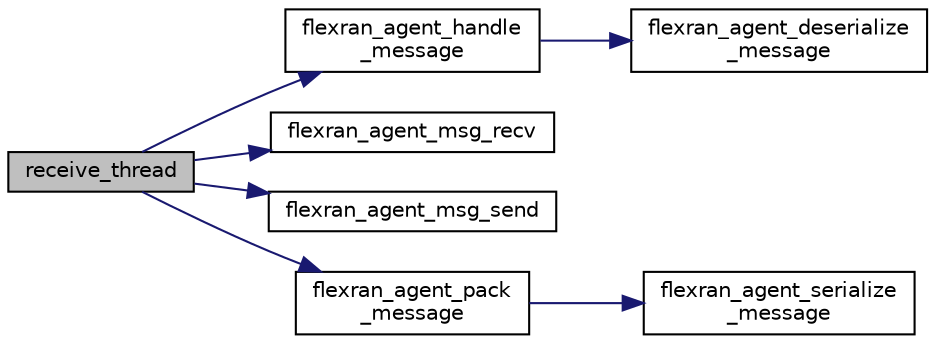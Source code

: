 digraph "receive_thread"
{
 // LATEX_PDF_SIZE
  edge [fontname="Helvetica",fontsize="10",labelfontname="Helvetica",labelfontsize="10"];
  node [fontname="Helvetica",fontsize="10",shape=record];
  rankdir="LR";
  Node1 [label="receive_thread",height=0.2,width=0.4,color="black", fillcolor="grey75", style="filled", fontcolor="black",tooltip=" "];
  Node1 -> Node2 [color="midnightblue",fontsize="10",style="solid",fontname="Helvetica"];
  Node2 [label="flexran_agent_handle\l_message",height=0.2,width=0.4,color="black", fillcolor="white", style="filled",URL="$flexran__agent__common_8h.html#a19889f320210160d9fd5633f3eb01ec7",tooltip=" "];
  Node2 -> Node3 [color="midnightblue",fontsize="10",style="solid",fontname="Helvetica"];
  Node3 [label="flexran_agent_deserialize\l_message",height=0.2,width=0.4,color="black", fillcolor="white", style="filled",URL="$flexran__agent__common_8c.html#adf2cd571052390351ad8f6550fcb4710",tooltip=" "];
  Node1 -> Node4 [color="midnightblue",fontsize="10",style="solid",fontname="Helvetica"];
  Node4 [label="flexran_agent_msg_recv",height=0.2,width=0.4,color="black", fillcolor="white", style="filled",URL="$flexran__agent__net__comm_8c.html#a6b612b2eed73bf441b697580c478a40e",tooltip=" "];
  Node1 -> Node5 [color="midnightblue",fontsize="10",style="solid",fontname="Helvetica"];
  Node5 [label="flexran_agent_msg_send",height=0.2,width=0.4,color="black", fillcolor="white", style="filled",URL="$flexran__agent__net__comm_8c.html#a8ff147d857d901b31bc6147e90eb3b81",tooltip=" "];
  Node1 -> Node6 [color="midnightblue",fontsize="10",style="solid",fontname="Helvetica"];
  Node6 [label="flexran_agent_pack\l_message",height=0.2,width=0.4,color="black", fillcolor="white", style="filled",URL="$flexran__agent__common_8h.html#ab362d2b2c6c6a4c8b2e67b8d3aafb352",tooltip=" "];
  Node6 -> Node7 [color="midnightblue",fontsize="10",style="solid",fontname="Helvetica"];
  Node7 [label="flexran_agent_serialize\l_message",height=0.2,width=0.4,color="black", fillcolor="white", style="filled",URL="$flexran__agent__common_8c.html#afdcca034911b8c68f1ba4d1da09ad8f8",tooltip=" "];
}
